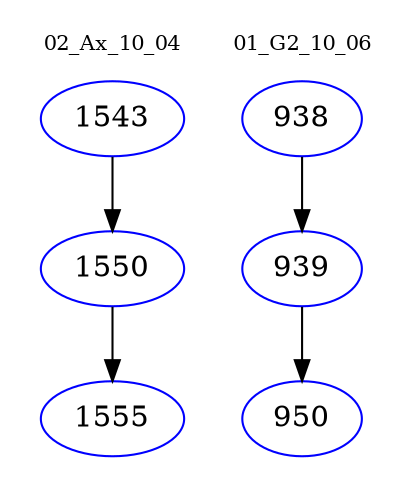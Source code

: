 digraph{
subgraph cluster_0 {
color = white
label = "02_Ax_10_04";
fontsize=10;
T0_1543 [label="1543", color="blue"]
T0_1543 -> T0_1550 [color="black"]
T0_1550 [label="1550", color="blue"]
T0_1550 -> T0_1555 [color="black"]
T0_1555 [label="1555", color="blue"]
}
subgraph cluster_1 {
color = white
label = "01_G2_10_06";
fontsize=10;
T1_938 [label="938", color="blue"]
T1_938 -> T1_939 [color="black"]
T1_939 [label="939", color="blue"]
T1_939 -> T1_950 [color="black"]
T1_950 [label="950", color="blue"]
}
}

